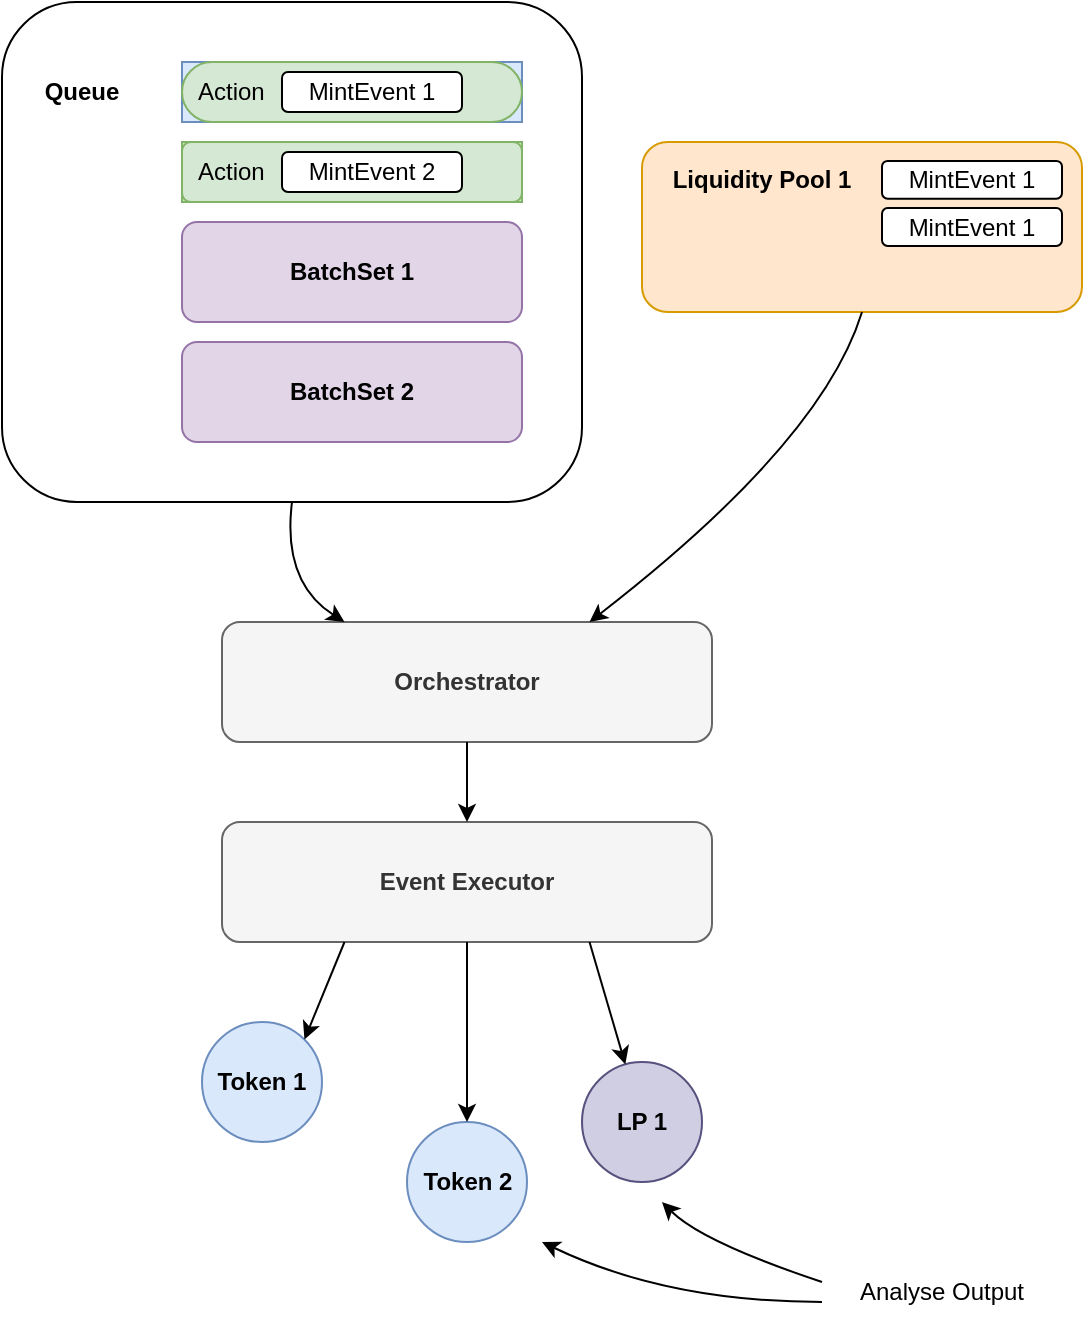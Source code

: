 <mxfile version="19.0.1" type="device"><diagram id="XKA7QD_zSg6tYySPwxx1" name="Page-1"><mxGraphModel dx="650" dy="1687" grid="1" gridSize="10" guides="1" tooltips="1" connect="1" arrows="1" fold="1" page="1" pageScale="1" pageWidth="850" pageHeight="1100" math="0" shadow="0"><root><mxCell id="0"/><mxCell id="1" parent="0"/><mxCell id="MzHRHzpt5xqCzgOyrhgM-4" value="" style="rounded=1;whiteSpace=wrap;html=1;" parent="1" vertex="1"><mxGeometry x="70" y="-510" width="290" height="250" as="geometry"/></mxCell><mxCell id="MzHRHzpt5xqCzgOyrhgM-12" value="" style="group;fillColor=#dae8fc;strokeColor=#6c8ebf;" parent="1" vertex="1" connectable="0"><mxGeometry x="160" y="-480" width="170" height="30" as="geometry"/></mxCell><mxCell id="MzHRHzpt5xqCzgOyrhgM-10" value="&amp;nbsp; Action&amp;nbsp;" style="rounded=1;whiteSpace=wrap;html=1;align=left;fillColor=#d5e8d4;strokeColor=#82b366;arcSize=50;" parent="MzHRHzpt5xqCzgOyrhgM-12" vertex="1"><mxGeometry width="170" height="30" as="geometry"/></mxCell><mxCell id="MzHRHzpt5xqCzgOyrhgM-9" value="MintEvent 1" style="rounded=1;whiteSpace=wrap;html=1;" parent="MzHRHzpt5xqCzgOyrhgM-12" vertex="1"><mxGeometry x="50" y="5" width="90" height="20" as="geometry"/></mxCell><mxCell id="MzHRHzpt5xqCzgOyrhgM-13" value="" style="group;fillColor=#d5e8d4;strokeColor=#82b366;" parent="1" vertex="1" connectable="0"><mxGeometry x="160" y="-440" width="170" height="30" as="geometry"/></mxCell><mxCell id="MzHRHzpt5xqCzgOyrhgM-14" value="&amp;nbsp; Action&amp;nbsp;" style="rounded=1;whiteSpace=wrap;html=1;align=left;fillColor=#d5e8d4;strokeColor=#82b366;" parent="MzHRHzpt5xqCzgOyrhgM-13" vertex="1"><mxGeometry width="170" height="30" as="geometry"/></mxCell><mxCell id="MzHRHzpt5xqCzgOyrhgM-15" value="MintEvent 2" style="rounded=1;whiteSpace=wrap;html=1;" parent="MzHRHzpt5xqCzgOyrhgM-13" vertex="1"><mxGeometry x="50" y="5" width="90" height="20" as="geometry"/></mxCell><mxCell id="MzHRHzpt5xqCzgOyrhgM-40" value="&lt;b&gt;Queue&lt;/b&gt;" style="text;html=1;strokeColor=none;fillColor=none;align=center;verticalAlign=middle;whiteSpace=wrap;rounded=0;" parent="1" vertex="1"><mxGeometry x="80" y="-480" width="60" height="30" as="geometry"/></mxCell><mxCell id="yP4fFKSIzlwMe1tbCOtr-1" value="" style="rounded=1;whiteSpace=wrap;html=1;fillColor=#e1d5e7;strokeColor=#9673a6;" vertex="1" parent="1"><mxGeometry x="160" y="-400" width="170" height="50" as="geometry"/></mxCell><mxCell id="yP4fFKSIzlwMe1tbCOtr-2" value="&lt;b&gt;BatchSet 1&lt;/b&gt;" style="text;html=1;strokeColor=none;fillColor=none;align=center;verticalAlign=middle;whiteSpace=wrap;rounded=0;" vertex="1" parent="1"><mxGeometry x="190" y="-390" width="110" height="30" as="geometry"/></mxCell><mxCell id="yP4fFKSIzlwMe1tbCOtr-3" value="" style="rounded=1;whiteSpace=wrap;html=1;fillColor=#e1d5e7;strokeColor=#9673a6;" vertex="1" parent="1"><mxGeometry x="160" y="-340" width="170" height="50" as="geometry"/></mxCell><mxCell id="yP4fFKSIzlwMe1tbCOtr-5" value="&lt;b&gt;BatchSet 2&lt;/b&gt;" style="text;html=1;strokeColor=none;fillColor=none;align=center;verticalAlign=middle;whiteSpace=wrap;rounded=0;" vertex="1" parent="1"><mxGeometry x="190" y="-330" width="110" height="30" as="geometry"/></mxCell><mxCell id="yP4fFKSIzlwMe1tbCOtr-16" value="" style="group" vertex="1" connectable="0" parent="1"><mxGeometry x="390" y="-440" width="220" height="85" as="geometry"/></mxCell><mxCell id="yP4fFKSIzlwMe1tbCOtr-7" value="" style="rounded=1;whiteSpace=wrap;html=1;fillColor=#ffe6cc;strokeColor=#d79b00;" vertex="1" parent="yP4fFKSIzlwMe1tbCOtr-16"><mxGeometry width="220" height="85" as="geometry"/></mxCell><mxCell id="yP4fFKSIzlwMe1tbCOtr-11" value="MintEvent 1" style="rounded=1;whiteSpace=wrap;html=1;" vertex="1" parent="yP4fFKSIzlwMe1tbCOtr-16"><mxGeometry x="120" y="9.444" width="90" height="18.889" as="geometry"/></mxCell><mxCell id="yP4fFKSIzlwMe1tbCOtr-12" value="MintEvent 1" style="rounded=1;whiteSpace=wrap;html=1;" vertex="1" parent="yP4fFKSIzlwMe1tbCOtr-16"><mxGeometry x="120" y="33.056" width="90" height="18.889" as="geometry"/></mxCell><mxCell id="yP4fFKSIzlwMe1tbCOtr-14" value="&lt;b&gt;Liquidity Pool 1&lt;/b&gt;" style="text;html=1;strokeColor=none;fillColor=none;align=center;verticalAlign=middle;whiteSpace=wrap;rounded=0;" vertex="1" parent="yP4fFKSIzlwMe1tbCOtr-16"><mxGeometry x="10" y="4.722" width="100" height="28.333" as="geometry"/></mxCell><mxCell id="yP4fFKSIzlwMe1tbCOtr-17" value="&lt;b&gt;Orchestrator&lt;/b&gt;" style="rounded=1;whiteSpace=wrap;html=1;fillColor=#f5f5f5;strokeColor=#666666;fontColor=#333333;" vertex="1" parent="1"><mxGeometry x="180" y="-200" width="245" height="60" as="geometry"/></mxCell><mxCell id="yP4fFKSIzlwMe1tbCOtr-19" value="" style="curved=1;endArrow=classic;html=1;rounded=0;exitX=0.5;exitY=1;exitDx=0;exitDy=0;entryX=0.25;entryY=0;entryDx=0;entryDy=0;" edge="1" parent="1" source="MzHRHzpt5xqCzgOyrhgM-4" target="yP4fFKSIzlwMe1tbCOtr-17"><mxGeometry width="50" height="50" relative="1" as="geometry"><mxPoint x="390" y="-210" as="sourcePoint"/><mxPoint x="540" y="-150" as="targetPoint"/><Array as="points"><mxPoint x="210" y="-220"/></Array></mxGeometry></mxCell><mxCell id="yP4fFKSIzlwMe1tbCOtr-20" value="" style="curved=1;endArrow=classic;html=1;rounded=0;exitX=0.5;exitY=1;exitDx=0;exitDy=0;entryX=0.75;entryY=0;entryDx=0;entryDy=0;" edge="1" parent="1" source="yP4fFKSIzlwMe1tbCOtr-7" target="yP4fFKSIzlwMe1tbCOtr-17"><mxGeometry width="50" height="50" relative="1" as="geometry"><mxPoint x="510" y="-330" as="sourcePoint"/><mxPoint x="551.25" y="-250" as="targetPoint"/><Array as="points"><mxPoint x="480" y="-290"/></Array></mxGeometry></mxCell><mxCell id="yP4fFKSIzlwMe1tbCOtr-21" value="&lt;b&gt;Event Executor&lt;/b&gt;" style="rounded=1;whiteSpace=wrap;html=1;fillColor=#f5f5f5;strokeColor=#666666;fontColor=#333333;" vertex="1" parent="1"><mxGeometry x="180" y="-100" width="245" height="60" as="geometry"/></mxCell><mxCell id="yP4fFKSIzlwMe1tbCOtr-22" value="" style="endArrow=classic;html=1;rounded=0;exitX=0.5;exitY=1;exitDx=0;exitDy=0;entryX=0.5;entryY=0;entryDx=0;entryDy=0;" edge="1" parent="1" source="yP4fFKSIzlwMe1tbCOtr-17" target="yP4fFKSIzlwMe1tbCOtr-21"><mxGeometry width="50" height="50" relative="1" as="geometry"><mxPoint x="510" y="-90" as="sourcePoint"/><mxPoint x="560" y="-140" as="targetPoint"/></mxGeometry></mxCell><mxCell id="yP4fFKSIzlwMe1tbCOtr-23" value="&lt;b&gt;Token 1&lt;/b&gt;" style="ellipse;whiteSpace=wrap;html=1;aspect=fixed;fillColor=#dae8fc;strokeColor=#6c8ebf;" vertex="1" parent="1"><mxGeometry x="170" width="60" height="60" as="geometry"/></mxCell><mxCell id="yP4fFKSIzlwMe1tbCOtr-25" value="&lt;b&gt;Token 2&lt;/b&gt;" style="ellipse;whiteSpace=wrap;html=1;aspect=fixed;fillColor=#dae8fc;strokeColor=#6c8ebf;" vertex="1" parent="1"><mxGeometry x="272.5" y="50" width="60" height="60" as="geometry"/></mxCell><mxCell id="yP4fFKSIzlwMe1tbCOtr-26" value="&lt;b&gt;LP 1&lt;/b&gt;" style="ellipse;whiteSpace=wrap;html=1;aspect=fixed;fillColor=#d0cee2;strokeColor=#56517e;" vertex="1" parent="1"><mxGeometry x="360" y="20" width="60" height="60" as="geometry"/></mxCell><mxCell id="yP4fFKSIzlwMe1tbCOtr-27" value="" style="endArrow=classic;html=1;rounded=0;exitX=0.25;exitY=1;exitDx=0;exitDy=0;entryX=1;entryY=0;entryDx=0;entryDy=0;" edge="1" parent="1" source="yP4fFKSIzlwMe1tbCOtr-21" target="yP4fFKSIzlwMe1tbCOtr-23"><mxGeometry width="50" height="50" relative="1" as="geometry"><mxPoint x="460" y="10" as="sourcePoint"/><mxPoint x="510" y="-40" as="targetPoint"/></mxGeometry></mxCell><mxCell id="yP4fFKSIzlwMe1tbCOtr-29" value="" style="endArrow=classic;html=1;rounded=0;exitX=0.5;exitY=1;exitDx=0;exitDy=0;entryX=0.5;entryY=0;entryDx=0;entryDy=0;" edge="1" parent="1" source="yP4fFKSIzlwMe1tbCOtr-21" target="yP4fFKSIzlwMe1tbCOtr-25"><mxGeometry width="50" height="50" relative="1" as="geometry"><mxPoint x="580" as="sourcePoint"/><mxPoint x="630" y="-50" as="targetPoint"/></mxGeometry></mxCell><mxCell id="yP4fFKSIzlwMe1tbCOtr-30" value="" style="endArrow=classic;html=1;rounded=0;exitX=0.75;exitY=1;exitDx=0;exitDy=0;" edge="1" parent="1" source="yP4fFKSIzlwMe1tbCOtr-21" target="yP4fFKSIzlwMe1tbCOtr-26"><mxGeometry width="50" height="50" relative="1" as="geometry"><mxPoint x="520" y="10" as="sourcePoint"/><mxPoint x="570" y="-40" as="targetPoint"/></mxGeometry></mxCell><mxCell id="yP4fFKSIzlwMe1tbCOtr-31" value="Analyse Output" style="text;html=1;strokeColor=none;fillColor=none;align=center;verticalAlign=middle;whiteSpace=wrap;rounded=0;" vertex="1" parent="1"><mxGeometry x="490" y="120" width="100" height="30" as="geometry"/></mxCell><mxCell id="yP4fFKSIzlwMe1tbCOtr-32" value="" style="curved=1;endArrow=classic;html=1;rounded=0;" edge="1" parent="1"><mxGeometry width="50" height="50" relative="1" as="geometry"><mxPoint x="480" y="130" as="sourcePoint"/><mxPoint x="400" y="90" as="targetPoint"/><Array as="points"><mxPoint x="420" y="110"/></Array></mxGeometry></mxCell><mxCell id="yP4fFKSIzlwMe1tbCOtr-33" value="" style="curved=1;endArrow=classic;html=1;rounded=0;" edge="1" parent="1"><mxGeometry width="50" height="50" relative="1" as="geometry"><mxPoint x="480" y="140" as="sourcePoint"/><mxPoint x="340" y="110" as="targetPoint"/><Array as="points"><mxPoint x="402.5" y="140"/></Array></mxGeometry></mxCell></root></mxGraphModel></diagram></mxfile>